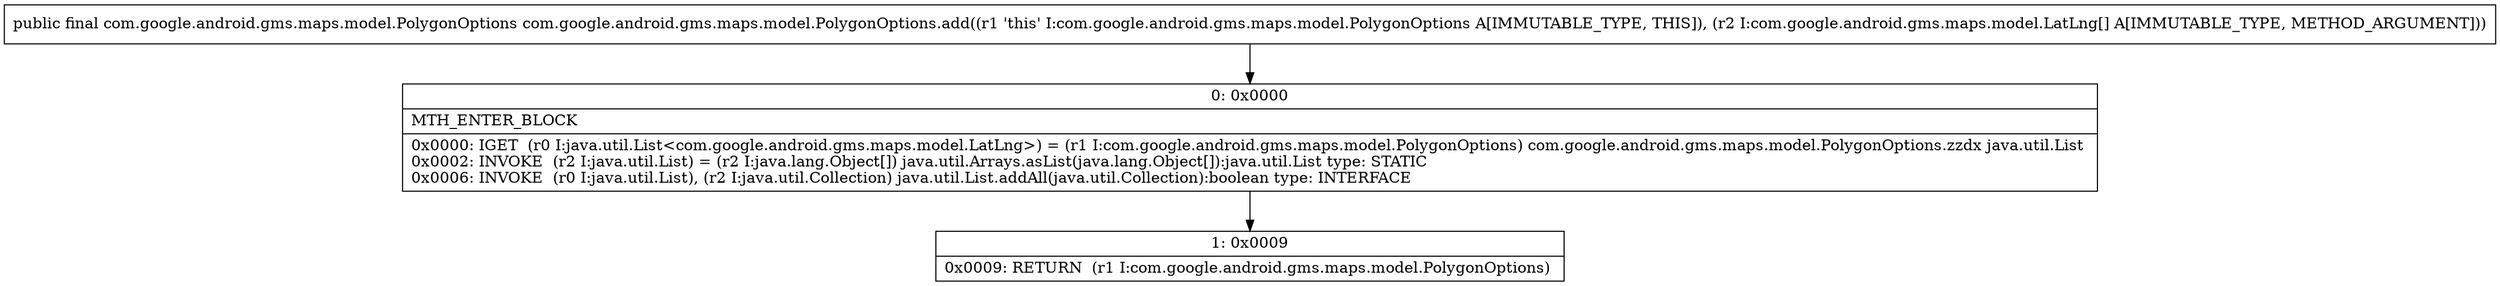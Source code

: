 digraph "CFG forcom.google.android.gms.maps.model.PolygonOptions.add([Lcom\/google\/android\/gms\/maps\/model\/LatLng;)Lcom\/google\/android\/gms\/maps\/model\/PolygonOptions;" {
Node_0 [shape=record,label="{0\:\ 0x0000|MTH_ENTER_BLOCK\l|0x0000: IGET  (r0 I:java.util.List\<com.google.android.gms.maps.model.LatLng\>) = (r1 I:com.google.android.gms.maps.model.PolygonOptions) com.google.android.gms.maps.model.PolygonOptions.zzdx java.util.List \l0x0002: INVOKE  (r2 I:java.util.List) = (r2 I:java.lang.Object[]) java.util.Arrays.asList(java.lang.Object[]):java.util.List type: STATIC \l0x0006: INVOKE  (r0 I:java.util.List), (r2 I:java.util.Collection) java.util.List.addAll(java.util.Collection):boolean type: INTERFACE \l}"];
Node_1 [shape=record,label="{1\:\ 0x0009|0x0009: RETURN  (r1 I:com.google.android.gms.maps.model.PolygonOptions) \l}"];
MethodNode[shape=record,label="{public final com.google.android.gms.maps.model.PolygonOptions com.google.android.gms.maps.model.PolygonOptions.add((r1 'this' I:com.google.android.gms.maps.model.PolygonOptions A[IMMUTABLE_TYPE, THIS]), (r2 I:com.google.android.gms.maps.model.LatLng[] A[IMMUTABLE_TYPE, METHOD_ARGUMENT])) }"];
MethodNode -> Node_0;
Node_0 -> Node_1;
}

